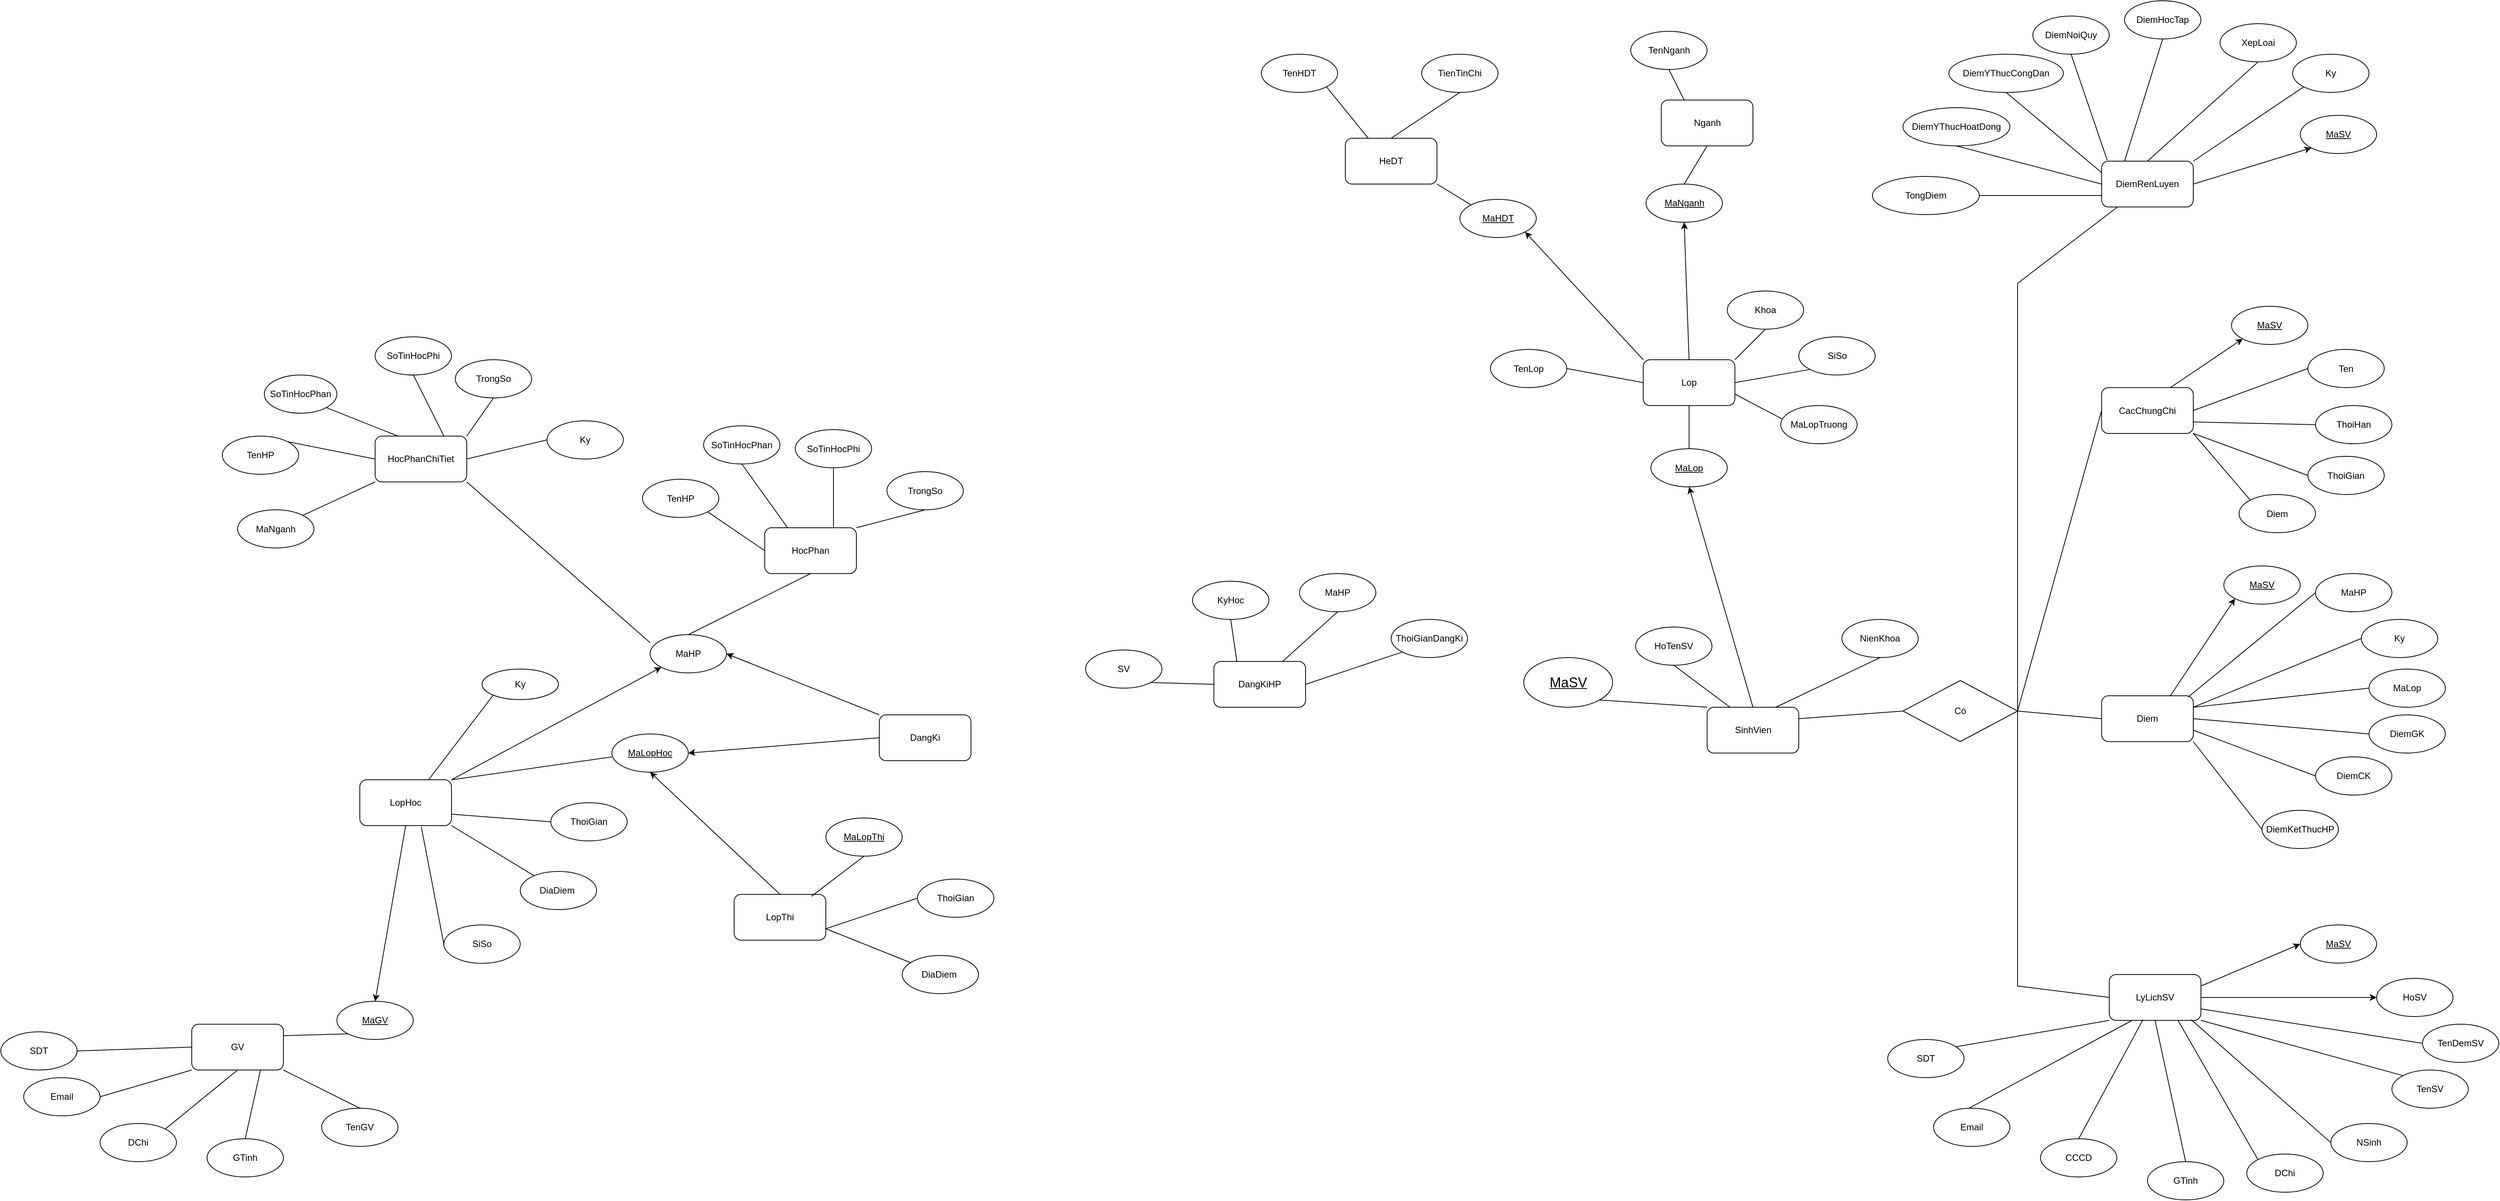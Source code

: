 <mxfile version="24.7.0" type="google">
  <diagram id="R2lEEEUBdFMjLlhIrx00" name="Page-1">
    <mxGraphModel grid="1" page="1" gridSize="10" guides="1" tooltips="1" connect="1" arrows="1" fold="1" pageScale="1" pageWidth="850" pageHeight="1100" math="0" shadow="0" extFonts="Permanent Marker^https://fonts.googleapis.com/css?family=Permanent+Marker">
      <root>
        <mxCell id="0" />
        <mxCell id="1" parent="0" />
        <mxCell id="qolicd1jbvUPZrwgAPYO-1" value="SinhVien" style="rounded=1;whiteSpace=wrap;html=1;" vertex="1" parent="1">
          <mxGeometry x="603.6" y="655" width="120" height="60" as="geometry" />
        </mxCell>
        <mxCell id="qolicd1jbvUPZrwgAPYO-6" value="DiemRenLuyen" style="rounded=1;whiteSpace=wrap;html=1;" vertex="1" parent="1">
          <mxGeometry x="1120" y="-60" width="120" height="60" as="geometry" />
        </mxCell>
        <mxCell id="qolicd1jbvUPZrwgAPYO-8" value="LyLichSV" style="rounded=1;whiteSpace=wrap;html=1;" vertex="1" parent="1">
          <mxGeometry x="1130" y="1005" width="120" height="60" as="geometry" />
        </mxCell>
        <mxCell id="qolicd1jbvUPZrwgAPYO-9" value="CacChungChi" style="rounded=1;whiteSpace=wrap;html=1;" vertex="1" parent="1">
          <mxGeometry x="1120" y="236.5" width="120" height="60" as="geometry" />
        </mxCell>
        <mxCell id="qolicd1jbvUPZrwgAPYO-14" value="&lt;font style=&quot;font-size: 18px;&quot;&gt;MaSV&lt;/font&gt;" style="ellipse;whiteSpace=wrap;html=1;fontStyle=4" vertex="1" parent="1">
          <mxGeometry x="363.6" y="590" width="116.4" height="65" as="geometry" />
        </mxCell>
        <mxCell id="qolicd1jbvUPZrwgAPYO-17" value="MaLop" style="ellipse;whiteSpace=wrap;html=1;fontStyle=4" vertex="1" parent="1">
          <mxGeometry x="530" y="316.5" width="100" height="50" as="geometry" />
        </mxCell>
        <mxCell id="qolicd1jbvUPZrwgAPYO-18" value="NienKhoa" style="ellipse;whiteSpace=wrap;html=1;" vertex="1" parent="1">
          <mxGeometry x="780" y="540" width="100" height="50" as="geometry" />
        </mxCell>
        <mxCell id="qolicd1jbvUPZrwgAPYO-19" value="HoTenSV" style="ellipse;whiteSpace=wrap;html=1;" vertex="1" parent="1">
          <mxGeometry x="510" y="550" width="100" height="50" as="geometry" />
        </mxCell>
        <mxCell id="qolicd1jbvUPZrwgAPYO-20" value="" style="endArrow=none;html=1;rounded=0;entryX=0;entryY=0;entryDx=0;entryDy=0;exitX=1;exitY=1;exitDx=0;exitDy=0;" edge="1" parent="1" source="qolicd1jbvUPZrwgAPYO-14" target="qolicd1jbvUPZrwgAPYO-1">
          <mxGeometry width="50" height="50" relative="1" as="geometry">
            <mxPoint x="880" y="810" as="sourcePoint" />
            <mxPoint x="930" y="760" as="targetPoint" />
          </mxGeometry>
        </mxCell>
        <mxCell id="qolicd1jbvUPZrwgAPYO-22" value="" style="endArrow=none;html=1;rounded=0;entryX=0.75;entryY=0;entryDx=0;entryDy=0;exitX=0.5;exitY=1;exitDx=0;exitDy=0;" edge="1" parent="1" source="qolicd1jbvUPZrwgAPYO-18" target="qolicd1jbvUPZrwgAPYO-1">
          <mxGeometry width="50" height="50" relative="1" as="geometry">
            <mxPoint x="690" y="600" as="sourcePoint" />
            <mxPoint x="785" y="647" as="targetPoint" />
          </mxGeometry>
        </mxCell>
        <mxCell id="qolicd1jbvUPZrwgAPYO-23" value="" style="endArrow=none;html=1;rounded=0;entryX=0.25;entryY=0;entryDx=0;entryDy=0;exitX=0.5;exitY=1;exitDx=0;exitDy=0;" edge="1" parent="1" source="qolicd1jbvUPZrwgAPYO-19" target="qolicd1jbvUPZrwgAPYO-1">
          <mxGeometry width="50" height="50" relative="1" as="geometry">
            <mxPoint x="585" y="643" as="sourcePoint" />
            <mxPoint x="680" y="690" as="targetPoint" />
          </mxGeometry>
        </mxCell>
        <mxCell id="qolicd1jbvUPZrwgAPYO-24" value="MaSV" style="ellipse;whiteSpace=wrap;html=1;fontStyle=4" vertex="1" parent="1">
          <mxGeometry x="1380" y="-120" width="100" height="50" as="geometry" />
        </mxCell>
        <mxCell id="qolicd1jbvUPZrwgAPYO-26" value="XepLoai" style="ellipse;whiteSpace=wrap;html=1;" vertex="1" parent="1">
          <mxGeometry x="1275" y="-240" width="100" height="50" as="geometry" />
        </mxCell>
        <mxCell id="qolicd1jbvUPZrwgAPYO-27" value="" style="endArrow=none;html=1;rounded=0;entryX=0.5;entryY=0;entryDx=0;entryDy=0;exitX=0.5;exitY=1;exitDx=0;exitDy=0;" edge="1" parent="1" source="qolicd1jbvUPZrwgAPYO-26" target="qolicd1jbvUPZrwgAPYO-6">
          <mxGeometry width="50" height="50" relative="1" as="geometry">
            <mxPoint x="1610" as="sourcePoint" />
            <mxPoint x="1240" y="-90" as="targetPoint" />
          </mxGeometry>
        </mxCell>
        <mxCell id="qolicd1jbvUPZrwgAPYO-28" value="DiemHocTap" style="ellipse;whiteSpace=wrap;html=1;" vertex="1" parent="1">
          <mxGeometry x="1150" y="-270" width="100" height="50" as="geometry" />
        </mxCell>
        <mxCell id="qolicd1jbvUPZrwgAPYO-29" value="" style="endArrow=none;html=1;rounded=0;entryX=0.25;entryY=0;entryDx=0;entryDy=0;exitX=0.5;exitY=1;exitDx=0;exitDy=0;" edge="1" parent="1" source="qolicd1jbvUPZrwgAPYO-28" target="qolicd1jbvUPZrwgAPYO-6">
          <mxGeometry width="50" height="50" relative="1" as="geometry">
            <mxPoint x="1530" as="sourcePoint" />
            <mxPoint x="1160" y="-90" as="targetPoint" />
          </mxGeometry>
        </mxCell>
        <mxCell id="qolicd1jbvUPZrwgAPYO-30" value="DiemNoiQuy" style="ellipse;whiteSpace=wrap;html=1;" vertex="1" parent="1">
          <mxGeometry x="1030" y="-250" width="100" height="50" as="geometry" />
        </mxCell>
        <mxCell id="qolicd1jbvUPZrwgAPYO-31" value="" style="endArrow=none;html=1;rounded=0;entryX=0.061;entryY=-0.022;entryDx=0;entryDy=0;exitX=0.5;exitY=1;exitDx=0;exitDy=0;entryPerimeter=0;" edge="1" parent="1" source="qolicd1jbvUPZrwgAPYO-30" target="qolicd1jbvUPZrwgAPYO-6">
          <mxGeometry width="50" height="50" relative="1" as="geometry">
            <mxPoint x="1420" y="-10" as="sourcePoint" />
            <mxPoint x="1050" y="-100" as="targetPoint" />
          </mxGeometry>
        </mxCell>
        <mxCell id="qolicd1jbvUPZrwgAPYO-32" value="DiemYThucCongDan" style="ellipse;whiteSpace=wrap;html=1;" vertex="1" parent="1">
          <mxGeometry x="920" y="-200" width="150" height="50" as="geometry" />
        </mxCell>
        <mxCell id="qolicd1jbvUPZrwgAPYO-33" value="" style="endArrow=none;html=1;rounded=0;entryX=0;entryY=0.25;entryDx=0;entryDy=0;exitX=0.5;exitY=1;exitDx=0;exitDy=0;" edge="1" parent="1" source="qolicd1jbvUPZrwgAPYO-32" target="qolicd1jbvUPZrwgAPYO-6">
          <mxGeometry width="50" height="50" relative="1" as="geometry">
            <mxPoint x="1340" y="30" as="sourcePoint" />
            <mxPoint x="1060" y="-50" as="targetPoint" />
          </mxGeometry>
        </mxCell>
        <mxCell id="qolicd1jbvUPZrwgAPYO-34" value="MaSV" style="ellipse;whiteSpace=wrap;html=1;fontStyle=4" vertex="1" parent="1">
          <mxGeometry x="1290" y="130" width="100" height="50" as="geometry" />
        </mxCell>
        <mxCell id="qolicd1jbvUPZrwgAPYO-35" value="" style="endArrow=none;html=1;rounded=0;entryX=0;entryY=0.5;entryDx=0;entryDy=0;exitX=1;exitY=0.5;exitDx=0;exitDy=0;" edge="1" parent="1" source="qolicd1jbvUPZrwgAPYO-9" target="qolicd1jbvUPZrwgAPYO-36">
          <mxGeometry width="50" height="50" relative="1" as="geometry">
            <mxPoint x="1240" y="266.5" as="sourcePoint" />
            <mxPoint x="1340" y="216.5" as="targetPoint" />
          </mxGeometry>
        </mxCell>
        <mxCell id="qolicd1jbvUPZrwgAPYO-36" value="Ten" style="ellipse;whiteSpace=wrap;html=1;" vertex="1" parent="1">
          <mxGeometry x="1390" y="186.5" width="100" height="50" as="geometry" />
        </mxCell>
        <mxCell id="qolicd1jbvUPZrwgAPYO-37" value="" style="endArrow=none;html=1;rounded=0;entryX=0;entryY=0.5;entryDx=0;entryDy=0;exitX=1;exitY=0.75;exitDx=0;exitDy=0;" edge="1" parent="1" source="qolicd1jbvUPZrwgAPYO-9" target="qolicd1jbvUPZrwgAPYO-38">
          <mxGeometry width="50" height="50" relative="1" as="geometry">
            <mxPoint x="1250" y="286.5" as="sourcePoint" />
            <mxPoint x="1340" y="286.5" as="targetPoint" />
          </mxGeometry>
        </mxCell>
        <mxCell id="qolicd1jbvUPZrwgAPYO-38" value="ThoiHan" style="ellipse;whiteSpace=wrap;html=1;" vertex="1" parent="1">
          <mxGeometry x="1400" y="260" width="100" height="50" as="geometry" />
        </mxCell>
        <mxCell id="qolicd1jbvUPZrwgAPYO-39" value="" style="endArrow=none;html=1;rounded=0;entryX=0;entryY=0;entryDx=0;entryDy=0;exitX=1;exitY=1;exitDx=0;exitDy=0;" edge="1" parent="1" source="qolicd1jbvUPZrwgAPYO-9" target="qolicd1jbvUPZrwgAPYO-40">
          <mxGeometry width="50" height="50" relative="1" as="geometry">
            <mxPoint x="1300" y="396.5" as="sourcePoint" />
            <mxPoint x="1400" y="346.5" as="targetPoint" />
          </mxGeometry>
        </mxCell>
        <mxCell id="qolicd1jbvUPZrwgAPYO-40" value="Diem" style="ellipse;whiteSpace=wrap;html=1;" vertex="1" parent="1">
          <mxGeometry x="1300" y="376.5" width="100" height="50" as="geometry" />
        </mxCell>
        <mxCell id="qolicd1jbvUPZrwgAPYO-42" value="MaSV" style="ellipse;whiteSpace=wrap;html=1;fontStyle=4" vertex="1" parent="1">
          <mxGeometry x="1380" y="940" width="100" height="50" as="geometry" />
        </mxCell>
        <mxCell id="qolicd1jbvUPZrwgAPYO-43" value="Diem" style="rounded=1;whiteSpace=wrap;html=1;" vertex="1" parent="1">
          <mxGeometry x="1120" y="640" width="120" height="60" as="geometry" />
        </mxCell>
        <mxCell id="qolicd1jbvUPZrwgAPYO-44" value="MaSV" style="ellipse;whiteSpace=wrap;html=1;fontStyle=4" vertex="1" parent="1">
          <mxGeometry x="1280" y="470" width="100" height="50" as="geometry" />
        </mxCell>
        <mxCell id="qolicd1jbvUPZrwgAPYO-48" value="MaHP" style="ellipse;whiteSpace=wrap;html=1;" vertex="1" parent="1">
          <mxGeometry x="1400" y="480" width="100" height="50" as="geometry" />
        </mxCell>
        <mxCell id="qolicd1jbvUPZrwgAPYO-49" value="" style="endArrow=none;html=1;rounded=0;entryX=0.942;entryY=0.031;entryDx=0;entryDy=0;exitX=0;exitY=0.5;exitDx=0;exitDy=0;entryPerimeter=0;" edge="1" parent="1" source="qolicd1jbvUPZrwgAPYO-48" target="qolicd1jbvUPZrwgAPYO-43">
          <mxGeometry width="50" height="50" relative="1" as="geometry">
            <mxPoint x="1560" y="505" as="sourcePoint" />
            <mxPoint x="1300" y="355" as="targetPoint" />
          </mxGeometry>
        </mxCell>
        <mxCell id="qolicd1jbvUPZrwgAPYO-50" value="MaLop" style="ellipse;whiteSpace=wrap;html=1;" vertex="1" parent="1">
          <mxGeometry x="1470" y="605" width="100" height="50" as="geometry" />
        </mxCell>
        <mxCell id="qolicd1jbvUPZrwgAPYO-51" value="" style="endArrow=none;html=1;rounded=0;entryX=1;entryY=0.25;entryDx=0;entryDy=0;exitX=0;exitY=0.5;exitDx=0;exitDy=0;" edge="1" parent="1" source="qolicd1jbvUPZrwgAPYO-50" target="qolicd1jbvUPZrwgAPYO-43">
          <mxGeometry width="50" height="50" relative="1" as="geometry">
            <mxPoint x="1540" y="585" as="sourcePoint" />
            <mxPoint x="1280" y="435" as="targetPoint" />
          </mxGeometry>
        </mxCell>
        <mxCell id="qolicd1jbvUPZrwgAPYO-54" value="DiemCK" style="ellipse;whiteSpace=wrap;html=1;" vertex="1" parent="1">
          <mxGeometry x="1400" y="720" width="100" height="50" as="geometry" />
        </mxCell>
        <mxCell id="qolicd1jbvUPZrwgAPYO-55" value="" style="endArrow=none;html=1;rounded=0;entryX=1;entryY=0.75;entryDx=0;entryDy=0;exitX=0;exitY=0.5;exitDx=0;exitDy=0;" edge="1" parent="1" source="qolicd1jbvUPZrwgAPYO-54" target="qolicd1jbvUPZrwgAPYO-43">
          <mxGeometry width="50" height="50" relative="1" as="geometry">
            <mxPoint x="1660" y="725" as="sourcePoint" />
            <mxPoint x="1400" y="575" as="targetPoint" />
          </mxGeometry>
        </mxCell>
        <mxCell id="qolicd1jbvUPZrwgAPYO-57" value="DiemKetThucHP" style="ellipse;whiteSpace=wrap;html=1;" vertex="1" parent="1">
          <mxGeometry x="1330" y="790" width="100" height="50" as="geometry" />
        </mxCell>
        <mxCell id="qolicd1jbvUPZrwgAPYO-58" value="" style="endArrow=none;html=1;rounded=0;entryX=1;entryY=1;entryDx=0;entryDy=0;exitX=0;exitY=0.5;exitDx=0;exitDy=0;" edge="1" parent="1" source="qolicd1jbvUPZrwgAPYO-57" target="qolicd1jbvUPZrwgAPYO-43">
          <mxGeometry width="50" height="50" relative="1" as="geometry">
            <mxPoint x="1510" y="755" as="sourcePoint" />
            <mxPoint x="1250" y="605" as="targetPoint" />
          </mxGeometry>
        </mxCell>
        <mxCell id="qolicd1jbvUPZrwgAPYO-59" value="" style="endArrow=none;html=1;rounded=0;entryX=0;entryY=0.5;entryDx=0;entryDy=0;exitX=0.893;exitY=0.984;exitDx=0;exitDy=0;exitPerimeter=0;" edge="1" parent="1" source="qolicd1jbvUPZrwgAPYO-8" target="qolicd1jbvUPZrwgAPYO-60">
          <mxGeometry width="50" height="50" relative="1" as="geometry">
            <mxPoint x="1270" y="1055" as="sourcePoint" />
            <mxPoint x="1440" y="985" as="targetPoint" />
          </mxGeometry>
        </mxCell>
        <mxCell id="qolicd1jbvUPZrwgAPYO-60" value="NSinh" style="ellipse;whiteSpace=wrap;html=1;" vertex="1" parent="1">
          <mxGeometry x="1420" y="1200" width="100" height="50" as="geometry" />
        </mxCell>
        <mxCell id="qolicd1jbvUPZrwgAPYO-61" value="" style="endArrow=none;html=1;rounded=0;entryX=0;entryY=0;entryDx=0;entryDy=0;exitX=0.75;exitY=1;exitDx=0;exitDy=0;" edge="1" parent="1" source="qolicd1jbvUPZrwgAPYO-8" target="qolicd1jbvUPZrwgAPYO-62">
          <mxGeometry width="50" height="50" relative="1" as="geometry">
            <mxPoint x="1210" y="1059" as="sourcePoint" />
            <mxPoint x="1450" y="1045" as="targetPoint" />
          </mxGeometry>
        </mxCell>
        <mxCell id="qolicd1jbvUPZrwgAPYO-62" value="DChi" style="ellipse;whiteSpace=wrap;html=1;" vertex="1" parent="1">
          <mxGeometry x="1310" y="1240" width="100" height="50" as="geometry" />
        </mxCell>
        <mxCell id="qolicd1jbvUPZrwgAPYO-63" value="" style="endArrow=none;html=1;rounded=0;entryX=0.5;entryY=0;entryDx=0;entryDy=0;exitX=0.5;exitY=1;exitDx=0;exitDy=0;" edge="1" parent="1" source="qolicd1jbvUPZrwgAPYO-8" target="qolicd1jbvUPZrwgAPYO-64">
          <mxGeometry width="50" height="50" relative="1" as="geometry">
            <mxPoint x="1290" y="1205" as="sourcePoint" />
            <mxPoint x="1460" y="1135" as="targetPoint" />
          </mxGeometry>
        </mxCell>
        <mxCell id="qolicd1jbvUPZrwgAPYO-64" value="GTinh" style="ellipse;whiteSpace=wrap;html=1;" vertex="1" parent="1">
          <mxGeometry x="1180" y="1250" width="100" height="50" as="geometry" />
        </mxCell>
        <mxCell id="qolicd1jbvUPZrwgAPYO-65" value="" style="endArrow=none;html=1;rounded=0;entryX=0.5;entryY=0;entryDx=0;entryDy=0;exitX=0.368;exitY=0.984;exitDx=0;exitDy=0;exitPerimeter=0;" edge="1" parent="1" source="qolicd1jbvUPZrwgAPYO-8" target="qolicd1jbvUPZrwgAPYO-66">
          <mxGeometry width="50" height="50" relative="1" as="geometry">
            <mxPoint x="1180" y="1065" as="sourcePoint" />
            <mxPoint x="1040.0" y="1250" as="targetPoint" />
          </mxGeometry>
        </mxCell>
        <mxCell id="qolicd1jbvUPZrwgAPYO-66" value="CCCD" style="ellipse;whiteSpace=wrap;html=1;" vertex="1" parent="1">
          <mxGeometry x="1040" y="1220" width="100" height="50" as="geometry" />
        </mxCell>
        <mxCell id="qolicd1jbvUPZrwgAPYO-67" value="" style="endArrow=none;html=1;rounded=0;entryX=0;entryY=0.5;entryDx=0;entryDy=0;exitX=0.25;exitY=1;exitDx=0;exitDy=0;" edge="1" parent="1" source="qolicd1jbvUPZrwgAPYO-8" target="qolicd1jbvUPZrwgAPYO-68">
          <mxGeometry width="50" height="50" relative="1" as="geometry">
            <mxPoint x="1290" y="1335" as="sourcePoint" />
            <mxPoint x="1460" y="1265" as="targetPoint" />
          </mxGeometry>
        </mxCell>
        <mxCell id="qolicd1jbvUPZrwgAPYO-68" value="Email" style="ellipse;whiteSpace=wrap;html=1;" vertex="1" parent="1">
          <mxGeometry x="900" y="1180" width="100" height="50" as="geometry" />
        </mxCell>
        <mxCell id="qolicd1jbvUPZrwgAPYO-69" value="" style="endArrow=none;html=1;rounded=0;entryX=0;entryY=0.5;entryDx=0;entryDy=0;exitX=0;exitY=1;exitDx=0;exitDy=0;" edge="1" parent="1" source="qolicd1jbvUPZrwgAPYO-8" target="qolicd1jbvUPZrwgAPYO-70">
          <mxGeometry width="50" height="50" relative="1" as="geometry">
            <mxPoint x="1290" y="1395" as="sourcePoint" />
            <mxPoint x="1460" y="1325" as="targetPoint" />
          </mxGeometry>
        </mxCell>
        <mxCell id="qolicd1jbvUPZrwgAPYO-70" value="SDT" style="ellipse;whiteSpace=wrap;html=1;" vertex="1" parent="1">
          <mxGeometry x="840" y="1090" width="100" height="50" as="geometry" />
        </mxCell>
        <mxCell id="qolicd1jbvUPZrwgAPYO-82" value="Lop" style="rounded=1;whiteSpace=wrap;html=1;" vertex="1" parent="1">
          <mxGeometry x="520" y="200" width="120" height="60" as="geometry" />
        </mxCell>
        <mxCell id="qolicd1jbvUPZrwgAPYO-83" value="TenLop" style="ellipse;whiteSpace=wrap;html=1;fontStyle=0" vertex="1" parent="1">
          <mxGeometry x="320" y="186.5" width="100" height="50" as="geometry" />
        </mxCell>
        <mxCell id="qolicd1jbvUPZrwgAPYO-84" value="MaNganh" style="ellipse;whiteSpace=wrap;html=1;fontStyle=4" vertex="1" parent="1">
          <mxGeometry x="523.6" y="-30" width="100" height="50" as="geometry" />
        </mxCell>
        <mxCell id="qolicd1jbvUPZrwgAPYO-85" value="Khoa" style="ellipse;whiteSpace=wrap;html=1;" vertex="1" parent="1">
          <mxGeometry x="630" y="110" width="100" height="50" as="geometry" />
        </mxCell>
        <mxCell id="qolicd1jbvUPZrwgAPYO-86" value="SiSo" style="ellipse;whiteSpace=wrap;html=1;" vertex="1" parent="1">
          <mxGeometry x="723.6" y="170" width="100" height="50" as="geometry" />
        </mxCell>
        <mxCell id="qolicd1jbvUPZrwgAPYO-87" value="" style="endArrow=none;html=1;rounded=0;entryX=0;entryY=0.5;entryDx=0;entryDy=0;exitX=1;exitY=0.5;exitDx=0;exitDy=0;" edge="1" parent="1" source="qolicd1jbvUPZrwgAPYO-83" target="qolicd1jbvUPZrwgAPYO-82">
          <mxGeometry width="50" height="50" relative="1" as="geometry">
            <mxPoint x="753.6" y="336.5" as="sourcePoint" />
            <mxPoint x="803.6" y="286.5" as="targetPoint" />
          </mxGeometry>
        </mxCell>
        <mxCell id="qolicd1jbvUPZrwgAPYO-89" value="" style="endArrow=none;html=1;rounded=0;entryX=1;entryY=0;entryDx=0;entryDy=0;exitX=0.5;exitY=1;exitDx=0;exitDy=0;" edge="1" parent="1" source="qolicd1jbvUPZrwgAPYO-85" target="qolicd1jbvUPZrwgAPYO-82">
          <mxGeometry width="50" height="50" relative="1" as="geometry">
            <mxPoint x="563.6" y="126.5" as="sourcePoint" />
            <mxPoint x="658.6" y="173.5" as="targetPoint" />
          </mxGeometry>
        </mxCell>
        <mxCell id="qolicd1jbvUPZrwgAPYO-90" value="" style="endArrow=none;html=1;rounded=0;entryX=1;entryY=0.5;entryDx=0;entryDy=0;exitX=0;exitY=1;exitDx=0;exitDy=0;" edge="1" parent="1" source="qolicd1jbvUPZrwgAPYO-86" target="qolicd1jbvUPZrwgAPYO-82">
          <mxGeometry width="50" height="50" relative="1" as="geometry">
            <mxPoint x="458.6" y="170.52" as="sourcePoint" />
            <mxPoint x="590.8" y="186.5" as="targetPoint" />
          </mxGeometry>
        </mxCell>
        <mxCell id="qolicd1jbvUPZrwgAPYO-91" value="MaLopTruong" style="ellipse;whiteSpace=wrap;html=1;" vertex="1" parent="1">
          <mxGeometry x="700" y="260" width="100" height="50" as="geometry" />
        </mxCell>
        <mxCell id="qolicd1jbvUPZrwgAPYO-92" value="" style="endArrow=none;html=1;rounded=0;entryX=1;entryY=0.75;entryDx=0;entryDy=0;exitX=0.016;exitY=0.348;exitDx=0;exitDy=0;exitPerimeter=0;" edge="1" parent="1" source="qolicd1jbvUPZrwgAPYO-91" target="qolicd1jbvUPZrwgAPYO-82">
          <mxGeometry width="50" height="50" relative="1" as="geometry">
            <mxPoint x="498.6" y="230.52" as="sourcePoint" />
            <mxPoint x="630.8" y="246.5" as="targetPoint" />
          </mxGeometry>
        </mxCell>
        <mxCell id="qolicd1jbvUPZrwgAPYO-96" value="MaHDT" style="ellipse;whiteSpace=wrap;html=1;fontStyle=4" vertex="1" parent="1">
          <mxGeometry x="280.0" y="-10" width="100" height="50" as="geometry" />
        </mxCell>
        <mxCell id="qolicd1jbvUPZrwgAPYO-113" value="Có" style="rhombus;whiteSpace=wrap;html=1;" vertex="1" parent="1">
          <mxGeometry x="860" y="620" width="150" height="80" as="geometry" />
        </mxCell>
        <mxCell id="qolicd1jbvUPZrwgAPYO-116" value="" style="endArrow=none;html=1;rounded=0;exitX=1;exitY=0.25;exitDx=0;exitDy=0;entryX=0;entryY=0.5;entryDx=0;entryDy=0;" edge="1" parent="1" source="qolicd1jbvUPZrwgAPYO-1" target="qolicd1jbvUPZrwgAPYO-113">
          <mxGeometry width="50" height="50" relative="1" as="geometry">
            <mxPoint x="850" y="530" as="sourcePoint" />
            <mxPoint x="850" y="650" as="targetPoint" />
          </mxGeometry>
        </mxCell>
        <mxCell id="qolicd1jbvUPZrwgAPYO-119" value="" style="endArrow=none;html=1;rounded=0;exitX=1;exitY=0.5;exitDx=0;exitDy=0;entryX=0;entryY=0.5;entryDx=0;entryDy=0;" edge="1" parent="1" source="qolicd1jbvUPZrwgAPYO-113" target="qolicd1jbvUPZrwgAPYO-43">
          <mxGeometry width="50" height="50" relative="1" as="geometry">
            <mxPoint x="1000" y="560" as="sourcePoint" />
            <mxPoint x="1120" y="545" as="targetPoint" />
          </mxGeometry>
        </mxCell>
        <mxCell id="qolicd1jbvUPZrwgAPYO-120" value="" style="endArrow=none;html=1;rounded=0;exitX=0;exitY=0.5;exitDx=0;exitDy=0;entryX=1;entryY=0.5;entryDx=0;entryDy=0;" edge="1" parent="1" source="qolicd1jbvUPZrwgAPYO-9" target="qolicd1jbvUPZrwgAPYO-113">
          <mxGeometry width="50" height="50" relative="1" as="geometry">
            <mxPoint x="760" y="695" as="sourcePoint" />
            <mxPoint x="880" y="680" as="targetPoint" />
          </mxGeometry>
        </mxCell>
        <mxCell id="qolicd1jbvUPZrwgAPYO-121" value="" style="endArrow=none;html=1;rounded=0;exitX=1;exitY=0.5;exitDx=0;exitDy=0;entryX=0;entryY=0.5;entryDx=0;entryDy=0;" edge="1" parent="1" source="qolicd1jbvUPZrwgAPYO-113" target="qolicd1jbvUPZrwgAPYO-8">
          <mxGeometry width="50" height="50" relative="1" as="geometry">
            <mxPoint x="770" y="705" as="sourcePoint" />
            <mxPoint x="890" y="690" as="targetPoint" />
            <Array as="points">
              <mxPoint x="1010" y="1020" />
            </Array>
          </mxGeometry>
        </mxCell>
        <mxCell id="qolicd1jbvUPZrwgAPYO-122" value="" style="endArrow=none;html=1;rounded=0;exitX=1;exitY=0.5;exitDx=0;exitDy=0;" edge="1" parent="1" source="qolicd1jbvUPZrwgAPYO-113" target="qolicd1jbvUPZrwgAPYO-6">
          <mxGeometry width="50" height="50" relative="1" as="geometry">
            <mxPoint x="780" y="715" as="sourcePoint" />
            <mxPoint x="900" y="700" as="targetPoint" />
            <Array as="points">
              <mxPoint x="1010" y="100" />
            </Array>
          </mxGeometry>
        </mxCell>
        <mxCell id="qolicd1jbvUPZrwgAPYO-125" value="DangKi" style="rounded=1;whiteSpace=wrap;html=1;" vertex="1" parent="1">
          <mxGeometry x="-480" y="665" width="120" height="60" as="geometry" />
        </mxCell>
        <mxCell id="qolicd1jbvUPZrwgAPYO-136" value="LopHoc" style="rounded=1;whiteSpace=wrap;html=1;" vertex="1" parent="1">
          <mxGeometry x="-1160" y="750" width="120" height="60" as="geometry" />
        </mxCell>
        <mxCell id="qolicd1jbvUPZrwgAPYO-139" value="MaHP" style="ellipse;whiteSpace=wrap;html=1;fontStyle=0" vertex="1" parent="1">
          <mxGeometry x="-780" y="560" width="100" height="50" as="geometry" />
        </mxCell>
        <mxCell id="qolicd1jbvUPZrwgAPYO-143" value="SiSo" style="ellipse;whiteSpace=wrap;html=1;" vertex="1" parent="1">
          <mxGeometry x="-1050" y="940" width="100" height="50.25" as="geometry" />
        </mxCell>
        <mxCell id="qolicd1jbvUPZrwgAPYO-144" value="" style="endArrow=none;html=1;rounded=0;entryX=0.671;entryY=1.028;entryDx=0;entryDy=0;exitX=0;exitY=0.5;exitDx=0;exitDy=0;entryPerimeter=0;" edge="1" parent="1" source="qolicd1jbvUPZrwgAPYO-143" target="qolicd1jbvUPZrwgAPYO-136">
          <mxGeometry width="50" height="50" relative="1" as="geometry">
            <mxPoint x="-590" y="825.25" as="sourcePoint" />
            <mxPoint x="-850" y="675.25" as="targetPoint" />
          </mxGeometry>
        </mxCell>
        <mxCell id="qolicd1jbvUPZrwgAPYO-145" value="ThoiGian" style="ellipse;whiteSpace=wrap;html=1;" vertex="1" parent="1">
          <mxGeometry x="-910" y="780" width="100" height="50" as="geometry" />
        </mxCell>
        <mxCell id="qolicd1jbvUPZrwgAPYO-146" value="" style="endArrow=none;html=1;rounded=0;entryX=1;entryY=0.75;entryDx=0;entryDy=0;exitX=0;exitY=0.5;exitDx=0;exitDy=0;" edge="1" parent="1" source="qolicd1jbvUPZrwgAPYO-145" target="qolicd1jbvUPZrwgAPYO-136">
          <mxGeometry width="50" height="50" relative="1" as="geometry">
            <mxPoint x="-740" y="855.25" as="sourcePoint" />
            <mxPoint x="-1000" y="705.25" as="targetPoint" />
          </mxGeometry>
        </mxCell>
        <mxCell id="qolicd1jbvUPZrwgAPYO-147" value="DiaDiem&amp;nbsp;" style="ellipse;whiteSpace=wrap;html=1;" vertex="1" parent="1">
          <mxGeometry x="-950" y="870" width="100" height="50" as="geometry" />
        </mxCell>
        <mxCell id="qolicd1jbvUPZrwgAPYO-148" value="" style="endArrow=none;html=1;rounded=0;entryX=1;entryY=1;entryDx=0;entryDy=0;" edge="1" parent="1" source="qolicd1jbvUPZrwgAPYO-147" target="qolicd1jbvUPZrwgAPYO-136">
          <mxGeometry width="50" height="50" relative="1" as="geometry">
            <mxPoint x="-730" y="865.25" as="sourcePoint" />
            <mxPoint x="-1030" y="778.25" as="targetPoint" />
          </mxGeometry>
        </mxCell>
        <mxCell id="qolicd1jbvUPZrwgAPYO-149" value="MaLopHoc" style="ellipse;whiteSpace=wrap;html=1;fontStyle=4" vertex="1" parent="1">
          <mxGeometry x="-830" y="690" width="100" height="50" as="geometry" />
        </mxCell>
        <mxCell id="qolicd1jbvUPZrwgAPYO-150" value="" style="endArrow=none;html=1;rounded=0;entryX=1;entryY=0;entryDx=0;entryDy=0;exitX=0;exitY=0.6;exitDx=0;exitDy=0;exitPerimeter=0;" edge="1" parent="1" source="qolicd1jbvUPZrwgAPYO-149" target="qolicd1jbvUPZrwgAPYO-136">
          <mxGeometry width="50" height="50" relative="1" as="geometry">
            <mxPoint x="-850" y="495.75" as="sourcePoint" />
            <mxPoint x="-1200" y="613.75" as="targetPoint" />
          </mxGeometry>
        </mxCell>
        <mxCell id="qolicd1jbvUPZrwgAPYO-151" value="HocPhan" style="rounded=1;whiteSpace=wrap;html=1;" vertex="1" parent="1">
          <mxGeometry x="-630" y="420" width="120" height="60" as="geometry" />
        </mxCell>
        <mxCell id="qolicd1jbvUPZrwgAPYO-152" value="TenHP" style="ellipse;whiteSpace=wrap;html=1;" vertex="1" parent="1">
          <mxGeometry x="-790" y="356.5" width="100" height="50" as="geometry" />
        </mxCell>
        <mxCell id="qolicd1jbvUPZrwgAPYO-153" value="SoTinHocPhan" style="ellipse;whiteSpace=wrap;html=1;" vertex="1" parent="1">
          <mxGeometry x="-710" y="286.5" width="100" height="50" as="geometry" />
        </mxCell>
        <mxCell id="qolicd1jbvUPZrwgAPYO-156" value="" style="endArrow=none;html=1;rounded=0;entryX=0;entryY=0.5;entryDx=0;entryDy=0;exitX=1;exitY=1;exitDx=0;exitDy=0;" edge="1" parent="1" source="qolicd1jbvUPZrwgAPYO-152" target="qolicd1jbvUPZrwgAPYO-151">
          <mxGeometry width="50" height="50" relative="1" as="geometry">
            <mxPoint x="-495" y="643.25" as="sourcePoint" />
            <mxPoint x="-445" y="593.25" as="targetPoint" />
          </mxGeometry>
        </mxCell>
        <mxCell id="qolicd1jbvUPZrwgAPYO-157" value="" style="endArrow=none;html=1;rounded=0;entryX=0.25;entryY=0;entryDx=0;entryDy=0;exitX=0.5;exitY=1;exitDx=0;exitDy=0;" edge="1" parent="1" source="qolicd1jbvUPZrwgAPYO-153" target="qolicd1jbvUPZrwgAPYO-151">
          <mxGeometry width="50" height="50" relative="1" as="geometry">
            <mxPoint x="-810" y="456.25" as="sourcePoint" />
            <mxPoint x="-715" y="503.25" as="targetPoint" />
          </mxGeometry>
        </mxCell>
        <mxCell id="qolicd1jbvUPZrwgAPYO-160" value="" style="endArrow=none;html=1;rounded=0;exitX=0.5;exitY=1;exitDx=0;exitDy=0;entryX=0.5;entryY=0;entryDx=0;entryDy=0;" edge="1" parent="1" source="qolicd1jbvUPZrwgAPYO-151" target="qolicd1jbvUPZrwgAPYO-139">
          <mxGeometry width="50" height="50" relative="1" as="geometry">
            <mxPoint x="-690" y="140.25" as="sourcePoint" />
            <mxPoint x="-680" y="270.25" as="targetPoint" />
          </mxGeometry>
        </mxCell>
        <mxCell id="qolicd1jbvUPZrwgAPYO-166" value="" style="endArrow=none;html=1;rounded=0;entryX=0;entryY=0.5;entryDx=0;entryDy=0;exitX=1;exitY=1;exitDx=0;exitDy=0;" edge="1" parent="1" source="qolicd1jbvUPZrwgAPYO-9" target="qolicd1jbvUPZrwgAPYO-167">
          <mxGeometry width="50" height="50" relative="1" as="geometry">
            <mxPoint x="1240" y="331.5" as="sourcePoint" />
            <mxPoint x="1340" y="336.5" as="targetPoint" />
          </mxGeometry>
        </mxCell>
        <mxCell id="qolicd1jbvUPZrwgAPYO-167" value="ThoiGian" style="ellipse;whiteSpace=wrap;html=1;" vertex="1" parent="1">
          <mxGeometry x="1390" y="326.5" width="100" height="50" as="geometry" />
        </mxCell>
        <mxCell id="qolicd1jbvUPZrwgAPYO-168" value="DiemYThucHoatDong" style="ellipse;whiteSpace=wrap;html=1;" vertex="1" parent="1">
          <mxGeometry x="860" y="-130" width="140" height="50" as="geometry" />
        </mxCell>
        <mxCell id="qolicd1jbvUPZrwgAPYO-169" value="" style="endArrow=none;html=1;rounded=0;entryX=0;entryY=0.5;entryDx=0;entryDy=0;exitX=0.5;exitY=1;exitDx=0;exitDy=0;" edge="1" parent="1" source="qolicd1jbvUPZrwgAPYO-168" target="qolicd1jbvUPZrwgAPYO-6">
          <mxGeometry width="50" height="50" relative="1" as="geometry">
            <mxPoint x="1260" y="100" as="sourcePoint" />
            <mxPoint x="1060" y="65" as="targetPoint" />
          </mxGeometry>
        </mxCell>
        <mxCell id="283_v-8102qVPDfe6uZ3-1" value="DiemGK" style="ellipse;whiteSpace=wrap;html=1;" vertex="1" parent="1">
          <mxGeometry x="1470" y="665" width="100" height="50" as="geometry" />
        </mxCell>
        <mxCell id="283_v-8102qVPDfe6uZ3-2" value="" style="endArrow=none;html=1;rounded=0;entryX=1;entryY=0.5;entryDx=0;entryDy=0;exitX=0;exitY=0.5;exitDx=0;exitDy=0;" edge="1" parent="1" source="283_v-8102qVPDfe6uZ3-1" target="qolicd1jbvUPZrwgAPYO-43">
          <mxGeometry width="50" height="50" relative="1" as="geometry">
            <mxPoint x="1700" y="690" as="sourcePoint" />
            <mxPoint x="1250" y="650" as="targetPoint" />
          </mxGeometry>
        </mxCell>
        <mxCell id="283_v-8102qVPDfe6uZ3-6" value="TrongSo" style="ellipse;whiteSpace=wrap;html=1;" vertex="1" parent="1">
          <mxGeometry x="-470" y="346.5" width="100" height="50" as="geometry" />
        </mxCell>
        <mxCell id="283_v-8102qVPDfe6uZ3-7" value="" style="endArrow=none;html=1;rounded=0;entryX=1;entryY=0;entryDx=0;entryDy=0;exitX=0.5;exitY=1;exitDx=0;exitDy=0;" edge="1" parent="1" source="283_v-8102qVPDfe6uZ3-6" target="qolicd1jbvUPZrwgAPYO-151">
          <mxGeometry width="50" height="50" relative="1" as="geometry">
            <mxPoint x="-680" y="449.5" as="sourcePoint" />
            <mxPoint x="-540" y="410" as="targetPoint" />
          </mxGeometry>
        </mxCell>
        <mxCell id="283_v-8102qVPDfe6uZ3-8" value="GV" style="rounded=1;whiteSpace=wrap;html=1;" vertex="1" parent="1">
          <mxGeometry x="-1380" y="1070" width="120" height="60" as="geometry" />
        </mxCell>
        <mxCell id="283_v-8102qVPDfe6uZ3-11" value="" style="endArrow=none;html=1;rounded=0;entryX=1;entryY=0.5;entryDx=0;entryDy=0;exitX=0;exitY=1;exitDx=0;exitDy=0;" edge="1" parent="1" source="283_v-8102qVPDfe6uZ3-8" target="283_v-8102qVPDfe6uZ3-12">
          <mxGeometry width="50" height="50" relative="1" as="geometry">
            <mxPoint x="-960" y="1175" as="sourcePoint" />
            <mxPoint x="-790" y="1105" as="targetPoint" />
          </mxGeometry>
        </mxCell>
        <mxCell id="283_v-8102qVPDfe6uZ3-12" value="Email" style="ellipse;whiteSpace=wrap;html=1;" vertex="1" parent="1">
          <mxGeometry x="-1600" y="1140" width="100" height="50" as="geometry" />
        </mxCell>
        <mxCell id="283_v-8102qVPDfe6uZ3-13" value="" style="endArrow=none;html=1;rounded=0;entryX=1;entryY=0;entryDx=0;entryDy=0;exitX=0.5;exitY=1;exitDx=0;exitDy=0;" edge="1" parent="1" source="283_v-8102qVPDfe6uZ3-8" target="283_v-8102qVPDfe6uZ3-14">
          <mxGeometry width="50" height="50" relative="1" as="geometry">
            <mxPoint x="-950" y="1235" as="sourcePoint" />
            <mxPoint x="-780" y="1165" as="targetPoint" />
          </mxGeometry>
        </mxCell>
        <mxCell id="283_v-8102qVPDfe6uZ3-14" value="DChi" style="ellipse;whiteSpace=wrap;html=1;" vertex="1" parent="1">
          <mxGeometry x="-1500" y="1200" width="100" height="50" as="geometry" />
        </mxCell>
        <mxCell id="283_v-8102qVPDfe6uZ3-15" value="" style="endArrow=none;html=1;rounded=0;entryX=0.5;entryY=0;entryDx=0;entryDy=0;exitX=0.75;exitY=1;exitDx=0;exitDy=0;" edge="1" parent="1" source="283_v-8102qVPDfe6uZ3-8" target="283_v-8102qVPDfe6uZ3-16">
          <mxGeometry width="50" height="50" relative="1" as="geometry">
            <mxPoint x="-940" y="1325" as="sourcePoint" />
            <mxPoint x="-770" y="1255" as="targetPoint" />
          </mxGeometry>
        </mxCell>
        <mxCell id="283_v-8102qVPDfe6uZ3-16" value="GTinh" style="ellipse;whiteSpace=wrap;html=1;" vertex="1" parent="1">
          <mxGeometry x="-1360" y="1220" width="100" height="50" as="geometry" />
        </mxCell>
        <mxCell id="283_v-8102qVPDfe6uZ3-21" value="" style="endArrow=none;html=1;rounded=0;entryX=0.5;entryY=0;entryDx=0;entryDy=0;exitX=1;exitY=1;exitDx=0;exitDy=0;" edge="1" parent="1" source="283_v-8102qVPDfe6uZ3-8" target="283_v-8102qVPDfe6uZ3-22">
          <mxGeometry width="50" height="50" relative="1" as="geometry">
            <mxPoint x="-940" y="1515" as="sourcePoint" />
            <mxPoint x="-770" y="1445" as="targetPoint" />
          </mxGeometry>
        </mxCell>
        <mxCell id="283_v-8102qVPDfe6uZ3-22" value="TenGV" style="ellipse;whiteSpace=wrap;html=1;fontStyle=0" vertex="1" parent="1">
          <mxGeometry x="-1210" y="1180" width="100" height="50" as="geometry" />
        </mxCell>
        <mxCell id="3T-Yqe7NFPyF3UGnD045-6" value="" style="endArrow=none;html=1;rounded=0;exitX=0.5;exitY=0;exitDx=0;exitDy=0;entryX=0.5;entryY=1;entryDx=0;entryDy=0;" edge="1" parent="1" source="qolicd1jbvUPZrwgAPYO-17" target="qolicd1jbvUPZrwgAPYO-82">
          <mxGeometry width="50" height="50" relative="1" as="geometry">
            <mxPoint x="600" y="320" as="sourcePoint" />
            <mxPoint x="610" y="400" as="targetPoint" />
          </mxGeometry>
        </mxCell>
        <mxCell id="6sazhby8mdmTCSbJGkmc-1" value="Ky" style="ellipse;whiteSpace=wrap;html=1;" vertex="1" parent="1">
          <mxGeometry x="-1000" y="605" width="100" height="40" as="geometry" />
        </mxCell>
        <mxCell id="6sazhby8mdmTCSbJGkmc-2" value="" style="endArrow=none;html=1;rounded=0;entryX=0.75;entryY=0;entryDx=0;entryDy=0;exitX=0;exitY=1;exitDx=0;exitDy=0;" edge="1" parent="1" source="6sazhby8mdmTCSbJGkmc-1" target="qolicd1jbvUPZrwgAPYO-136">
          <mxGeometry width="50" height="50" relative="1" as="geometry">
            <mxPoint x="-660" y="493.75" as="sourcePoint" />
            <mxPoint x="-1090" y="676.5" as="targetPoint" />
          </mxGeometry>
        </mxCell>
        <mxCell id="6sazhby8mdmTCSbJGkmc-3" value="" style="endArrow=none;html=1;rounded=0;entryX=1;entryY=0.5;entryDx=0;entryDy=0;exitX=0;exitY=0.5;exitDx=0;exitDy=0;" edge="1" parent="1" source="283_v-8102qVPDfe6uZ3-8" target="6sazhby8mdmTCSbJGkmc-4">
          <mxGeometry width="50" height="50" relative="1" as="geometry">
            <mxPoint x="-959.6" y="1069.87" as="sourcePoint" />
            <mxPoint x="-760" y="995.12" as="targetPoint" />
          </mxGeometry>
        </mxCell>
        <mxCell id="6sazhby8mdmTCSbJGkmc-4" value="SDT" style="ellipse;whiteSpace=wrap;html=1;" vertex="1" parent="1">
          <mxGeometry x="-1630" y="1080" width="100" height="50" as="geometry" />
        </mxCell>
        <mxCell id="6sazhby8mdmTCSbJGkmc-5" value="MaGV" style="ellipse;whiteSpace=wrap;html=1;fontStyle=4" vertex="1" parent="1">
          <mxGeometry x="-1190" y="1040" width="100" height="50" as="geometry" />
        </mxCell>
        <mxCell id="6sazhby8mdmTCSbJGkmc-6" value="" style="endArrow=none;html=1;rounded=0;entryX=0;entryY=1;entryDx=0;entryDy=0;exitX=1;exitY=0.25;exitDx=0;exitDy=0;" edge="1" parent="1" source="283_v-8102qVPDfe6uZ3-8" target="6sazhby8mdmTCSbJGkmc-5">
          <mxGeometry width="50" height="50" relative="1" as="geometry">
            <mxPoint x="-1253.6" y="1205.25" as="sourcePoint" />
            <mxPoint x="-1393.6" y="1200" as="targetPoint" />
          </mxGeometry>
        </mxCell>
        <mxCell id="6sazhby8mdmTCSbJGkmc-11" value="LopThi" style="rounded=1;whiteSpace=wrap;html=1;" vertex="1" parent="1">
          <mxGeometry x="-670" y="900" width="120" height="60" as="geometry" />
        </mxCell>
        <mxCell id="6sazhby8mdmTCSbJGkmc-14" value="" style="endArrow=none;html=1;rounded=0;exitX=0.5;exitY=1;exitDx=0;exitDy=0;entryX=0.843;entryY=0.043;entryDx=0;entryDy=0;entryPerimeter=0;" edge="1" parent="1" source="6sazhby8mdmTCSbJGkmc-27" target="6sazhby8mdmTCSbJGkmc-11">
          <mxGeometry width="50" height="50" relative="1" as="geometry">
            <mxPoint x="-220" y="755" as="sourcePoint" />
            <mxPoint x="-460" y="615.25" as="targetPoint" />
          </mxGeometry>
        </mxCell>
        <mxCell id="6sazhby8mdmTCSbJGkmc-18" value="ThoiGian" style="ellipse;whiteSpace=wrap;html=1;" vertex="1" parent="1">
          <mxGeometry x="-430" y="880" width="100" height="50" as="geometry" />
        </mxCell>
        <mxCell id="6sazhby8mdmTCSbJGkmc-19" value="" style="endArrow=none;html=1;rounded=0;entryX=1;entryY=0.75;entryDx=0;entryDy=0;exitX=0;exitY=0.5;exitDx=0;exitDy=0;" edge="1" parent="1" source="6sazhby8mdmTCSbJGkmc-18" target="6sazhby8mdmTCSbJGkmc-11">
          <mxGeometry width="50" height="50" relative="1" as="geometry">
            <mxPoint x="-250" y="1015.25" as="sourcePoint" />
            <mxPoint x="-510" y="865.25" as="targetPoint" />
          </mxGeometry>
        </mxCell>
        <mxCell id="6sazhby8mdmTCSbJGkmc-20" value="DiaDiem&amp;nbsp;" style="ellipse;whiteSpace=wrap;html=1;" vertex="1" parent="1">
          <mxGeometry x="-450" y="980" width="100" height="50" as="geometry" />
        </mxCell>
        <mxCell id="6sazhby8mdmTCSbJGkmc-21" value="" style="endArrow=none;html=1;rounded=0;entryX=1;entryY=0.75;entryDx=0;entryDy=0;" edge="1" parent="1" source="6sazhby8mdmTCSbJGkmc-20" target="6sazhby8mdmTCSbJGkmc-11">
          <mxGeometry width="50" height="50" relative="1" as="geometry">
            <mxPoint x="-240" y="1025.25" as="sourcePoint" />
            <mxPoint x="-540" y="938.25" as="targetPoint" />
          </mxGeometry>
        </mxCell>
        <mxCell id="6sazhby8mdmTCSbJGkmc-27" value="MaLopThi" style="ellipse;whiteSpace=wrap;html=1;fontStyle=4" vertex="1" parent="1">
          <mxGeometry x="-550" y="800" width="100" height="50" as="geometry" />
        </mxCell>
        <mxCell id="6sazhby8mdmTCSbJGkmc-34" value="" style="endArrow=classic;html=1;rounded=0;exitX=1;exitY=0;exitDx=0;exitDy=0;entryX=0;entryY=1;entryDx=0;entryDy=0;" edge="1" parent="1" source="qolicd1jbvUPZrwgAPYO-136" target="qolicd1jbvUPZrwgAPYO-139">
          <mxGeometry width="50" height="50" relative="1" as="geometry">
            <mxPoint x="-200" y="660" as="sourcePoint" />
            <mxPoint x="-150" y="610" as="targetPoint" />
          </mxGeometry>
        </mxCell>
        <mxCell id="6sazhby8mdmTCSbJGkmc-35" value="" style="endArrow=classic;html=1;rounded=0;exitX=0;exitY=0;exitDx=0;exitDy=0;entryX=1;entryY=0.5;entryDx=0;entryDy=0;" edge="1" parent="1" source="qolicd1jbvUPZrwgAPYO-125" target="qolicd1jbvUPZrwgAPYO-139">
          <mxGeometry width="50" height="50" relative="1" as="geometry">
            <mxPoint x="-1030" y="760" as="sourcePoint" />
            <mxPoint x="-686" y="592" as="targetPoint" />
          </mxGeometry>
        </mxCell>
        <mxCell id="6sazhby8mdmTCSbJGkmc-39" value="" style="endArrow=classic;html=1;rounded=0;entryX=1;entryY=0.5;entryDx=0;entryDy=0;exitX=0;exitY=0.5;exitDx=0;exitDy=0;" edge="1" parent="1" source="qolicd1jbvUPZrwgAPYO-125" target="qolicd1jbvUPZrwgAPYO-149">
          <mxGeometry width="50" height="50" relative="1" as="geometry">
            <mxPoint x="-200" y="660" as="sourcePoint" />
            <mxPoint x="-150" y="610" as="targetPoint" />
          </mxGeometry>
        </mxCell>
        <mxCell id="6sazhby8mdmTCSbJGkmc-40" value="" style="endArrow=classic;html=1;rounded=0;entryX=0.5;entryY=1;entryDx=0;entryDy=0;exitX=0.5;exitY=0;exitDx=0;exitDy=0;" edge="1" parent="1" source="6sazhby8mdmTCSbJGkmc-11" target="qolicd1jbvUPZrwgAPYO-149">
          <mxGeometry width="50" height="50" relative="1" as="geometry">
            <mxPoint x="-590" y="690" as="sourcePoint" />
            <mxPoint x="-540" y="640" as="targetPoint" />
          </mxGeometry>
        </mxCell>
        <mxCell id="6sazhby8mdmTCSbJGkmc-41" value="" style="endArrow=classic;html=1;rounded=0;entryX=0.5;entryY=0;entryDx=0;entryDy=0;exitX=0.5;exitY=1;exitDx=0;exitDy=0;" edge="1" parent="1" source="qolicd1jbvUPZrwgAPYO-136" target="6sazhby8mdmTCSbJGkmc-5">
          <mxGeometry width="50" height="50" relative="1" as="geometry">
            <mxPoint x="-800" y="880" as="sourcePoint" />
            <mxPoint x="-750" y="830" as="targetPoint" />
          </mxGeometry>
        </mxCell>
        <mxCell id="6sazhby8mdmTCSbJGkmc-43" value="" style="endArrow=classic;html=1;rounded=0;exitX=0.5;exitY=0;exitDx=0;exitDy=0;entryX=0.5;entryY=1;entryDx=0;entryDy=0;" edge="1" parent="1" source="qolicd1jbvUPZrwgAPYO-1" target="qolicd1jbvUPZrwgAPYO-17">
          <mxGeometry width="50" height="50" relative="1" as="geometry">
            <mxPoint x="640" y="340" as="sourcePoint" />
            <mxPoint x="690" y="290" as="targetPoint" />
          </mxGeometry>
        </mxCell>
        <mxCell id="6sazhby8mdmTCSbJGkmc-44" value="" style="endArrow=classic;html=1;rounded=0;entryX=0;entryY=1;entryDx=0;entryDy=0;exitX=0.75;exitY=0;exitDx=0;exitDy=0;" edge="1" parent="1" source="qolicd1jbvUPZrwgAPYO-43" target="qolicd1jbvUPZrwgAPYO-44">
          <mxGeometry width="50" height="50" relative="1" as="geometry">
            <mxPoint x="980" y="700" as="sourcePoint" />
            <mxPoint x="1030" y="650" as="targetPoint" />
          </mxGeometry>
        </mxCell>
        <mxCell id="6sazhby8mdmTCSbJGkmc-45" value="" style="endArrow=classic;html=1;rounded=0;entryX=0;entryY=1;entryDx=0;entryDy=0;exitX=0.75;exitY=0;exitDx=0;exitDy=0;" edge="1" parent="1" source="qolicd1jbvUPZrwgAPYO-9" target="qolicd1jbvUPZrwgAPYO-34">
          <mxGeometry width="50" height="50" relative="1" as="geometry">
            <mxPoint x="960" y="440" as="sourcePoint" />
            <mxPoint x="1010" y="390" as="targetPoint" />
          </mxGeometry>
        </mxCell>
        <mxCell id="6sazhby8mdmTCSbJGkmc-46" value="" style="endArrow=classic;html=1;rounded=0;entryX=0;entryY=0.5;entryDx=0;entryDy=0;exitX=1;exitY=0.25;exitDx=0;exitDy=0;" edge="1" parent="1" source="qolicd1jbvUPZrwgAPYO-8" target="qolicd1jbvUPZrwgAPYO-42">
          <mxGeometry width="50" height="50" relative="1" as="geometry">
            <mxPoint x="880" y="980" as="sourcePoint" />
            <mxPoint x="930" y="930" as="targetPoint" />
          </mxGeometry>
        </mxCell>
        <mxCell id="6sazhby8mdmTCSbJGkmc-47" value="" style="endArrow=classic;html=1;rounded=0;entryX=0;entryY=1;entryDx=0;entryDy=0;exitX=1;exitY=0.5;exitDx=0;exitDy=0;" edge="1" parent="1" source="qolicd1jbvUPZrwgAPYO-6" target="qolicd1jbvUPZrwgAPYO-24">
          <mxGeometry width="50" height="50" relative="1" as="geometry">
            <mxPoint x="940" y="80" as="sourcePoint" />
            <mxPoint x="990" y="30" as="targetPoint" />
          </mxGeometry>
        </mxCell>
        <mxCell id="HJ8TJwQUs-9Slm9EJrAU-1" value="Ky" style="ellipse;whiteSpace=wrap;html=1;fontStyle=0" vertex="1" parent="1">
          <mxGeometry x="1370" y="-200" width="100" height="50" as="geometry" />
        </mxCell>
        <mxCell id="HJ8TJwQUs-9Slm9EJrAU-3" value="" style="endArrow=none;html=1;rounded=0;exitX=1;exitY=0;exitDx=0;exitDy=0;entryX=0;entryY=1;entryDx=0;entryDy=0;" edge="1" parent="1" source="qolicd1jbvUPZrwgAPYO-6" target="HJ8TJwQUs-9Slm9EJrAU-1">
          <mxGeometry width="50" height="50" relative="1" as="geometry">
            <mxPoint x="1150" as="sourcePoint" />
            <mxPoint x="1200" y="-50" as="targetPoint" />
          </mxGeometry>
        </mxCell>
        <mxCell id="gI5b5SSrnbSQOFdTssa9-1" value="HoSV" style="ellipse;whiteSpace=wrap;html=1;fontStyle=0" vertex="1" parent="1">
          <mxGeometry x="1480" y="1010" width="100" height="50" as="geometry" />
        </mxCell>
        <mxCell id="gI5b5SSrnbSQOFdTssa9-2" value="" style="endArrow=none;html=1;rounded=0;entryX=0;entryY=0.5;entryDx=0;entryDy=0;exitX=1;exitY=0.75;exitDx=0;exitDy=0;" edge="1" parent="1" source="qolicd1jbvUPZrwgAPYO-8" target="gI5b5SSrnbSQOFdTssa9-3">
          <mxGeometry width="50" height="50" relative="1" as="geometry">
            <mxPoint x="1397" y="1180" as="sourcePoint" />
            <mxPoint x="1597" y="1105" as="targetPoint" />
          </mxGeometry>
        </mxCell>
        <mxCell id="gI5b5SSrnbSQOFdTssa9-3" value="TenDemSV" style="ellipse;whiteSpace=wrap;html=1;" vertex="1" parent="1">
          <mxGeometry x="1540" y="1070" width="100" height="50" as="geometry" />
        </mxCell>
        <mxCell id="gI5b5SSrnbSQOFdTssa9-4" value="" style="endArrow=none;html=1;rounded=0;entryX=0;entryY=0;entryDx=0;entryDy=0;exitX=1;exitY=1;exitDx=0;exitDy=0;" edge="1" parent="1" source="qolicd1jbvUPZrwgAPYO-8" target="gI5b5SSrnbSQOFdTssa9-5">
          <mxGeometry width="50" height="50" relative="1" as="geometry">
            <mxPoint x="1380" y="1179" as="sourcePoint" />
            <mxPoint x="1607" y="1165" as="targetPoint" />
          </mxGeometry>
        </mxCell>
        <mxCell id="gI5b5SSrnbSQOFdTssa9-5" value="TenSV" style="ellipse;whiteSpace=wrap;html=1;" vertex="1" parent="1">
          <mxGeometry x="1500" y="1130" width="100" height="50" as="geometry" />
        </mxCell>
        <mxCell id="gI5b5SSrnbSQOFdTssa9-6" value="" style="endArrow=classic;html=1;rounded=0;entryX=0;entryY=0.5;entryDx=0;entryDy=0;exitX=1;exitY=0.5;exitDx=0;exitDy=0;" edge="1" parent="1" source="qolicd1jbvUPZrwgAPYO-8" target="gI5b5SSrnbSQOFdTssa9-1">
          <mxGeometry width="50" height="50" relative="1" as="geometry">
            <mxPoint x="1397" y="1165" as="sourcePoint" />
            <mxPoint x="1087" y="1050" as="targetPoint" />
          </mxGeometry>
        </mxCell>
        <mxCell id="gI5b5SSrnbSQOFdTssa9-8" value="SoTinHocPhi" style="ellipse;whiteSpace=wrap;html=1;" vertex="1" parent="1">
          <mxGeometry x="-590" y="291.5" width="100" height="50" as="geometry" />
        </mxCell>
        <mxCell id="gI5b5SSrnbSQOFdTssa9-9" value="" style="endArrow=none;html=1;rounded=0;entryX=0.75;entryY=0;entryDx=0;entryDy=0;exitX=0.5;exitY=1;exitDx=0;exitDy=0;" edge="1" parent="1" source="gI5b5SSrnbSQOFdTssa9-8" target="qolicd1jbvUPZrwgAPYO-151">
          <mxGeometry width="50" height="50" relative="1" as="geometry">
            <mxPoint x="-720" y="456.25" as="sourcePoint" />
            <mxPoint x="-620" y="427" as="targetPoint" />
          </mxGeometry>
        </mxCell>
        <mxCell id="gI5b5SSrnbSQOFdTssa9-11" value="HeDT" style="rounded=1;whiteSpace=wrap;html=1;" vertex="1" parent="1">
          <mxGeometry x="130" y="-90" width="120" height="60" as="geometry" />
        </mxCell>
        <mxCell id="gI5b5SSrnbSQOFdTssa9-13" value="TienTinChi" style="ellipse;whiteSpace=wrap;html=1;" vertex="1" parent="1">
          <mxGeometry x="230" y="-200" width="100" height="50" as="geometry" />
        </mxCell>
        <mxCell id="gI5b5SSrnbSQOFdTssa9-17" value="" style="endArrow=none;html=1;rounded=0;entryX=0.5;entryY=0;entryDx=0;entryDy=0;exitX=0.5;exitY=1;exitDx=0;exitDy=0;" edge="1" parent="1" source="gI5b5SSrnbSQOFdTssa9-13" target="gI5b5SSrnbSQOFdTssa9-11">
          <mxGeometry width="50" height="50" relative="1" as="geometry">
            <mxPoint x="-41.4" y="-147" as="sourcePoint" />
            <mxPoint x="53.6" y="-100" as="targetPoint" />
          </mxGeometry>
        </mxCell>
        <mxCell id="gI5b5SSrnbSQOFdTssa9-22" value="TenHDT" style="ellipse;whiteSpace=wrap;html=1;fontStyle=0" vertex="1" parent="1">
          <mxGeometry x="20.0" y="-200" width="100" height="50" as="geometry" />
        </mxCell>
        <mxCell id="gI5b5SSrnbSQOFdTssa9-24" value="" style="endArrow=none;html=1;rounded=0;entryX=0.25;entryY=0;entryDx=0;entryDy=0;exitX=1;exitY=1;exitDx=0;exitDy=0;" edge="1" parent="1" source="gI5b5SSrnbSQOFdTssa9-22" target="gI5b5SSrnbSQOFdTssa9-11">
          <mxGeometry width="50" height="50" relative="1" as="geometry">
            <mxPoint x="-200" y="-191.5" as="sourcePoint" />
            <mxPoint x="-150" y="-91.5" as="targetPoint" />
          </mxGeometry>
        </mxCell>
        <mxCell id="gI5b5SSrnbSQOFdTssa9-26" value="" style="endArrow=none;html=1;rounded=0;entryX=1;entryY=1;entryDx=0;entryDy=0;exitX=0;exitY=0;exitDx=0;exitDy=0;" edge="1" parent="1" source="qolicd1jbvUPZrwgAPYO-96" target="gI5b5SSrnbSQOFdTssa9-11">
          <mxGeometry width="50" height="50" relative="1" as="geometry">
            <mxPoint x="330" y="40" as="sourcePoint" />
            <mxPoint x="380" y="-10" as="targetPoint" />
          </mxGeometry>
        </mxCell>
        <mxCell id="gI5b5SSrnbSQOFdTssa9-27" value="" style="endArrow=classic;html=1;rounded=0;entryX=1;entryY=1;entryDx=0;entryDy=0;exitX=0;exitY=0;exitDx=0;exitDy=0;" edge="1" parent="1" source="qolicd1jbvUPZrwgAPYO-82" target="qolicd1jbvUPZrwgAPYO-96">
          <mxGeometry width="50" height="50" relative="1" as="geometry">
            <mxPoint x="530" y="150" as="sourcePoint" />
            <mxPoint x="580" y="100" as="targetPoint" />
          </mxGeometry>
        </mxCell>
        <mxCell id="gI5b5SSrnbSQOFdTssa9-28" value="Ky" style="ellipse;whiteSpace=wrap;html=1;" vertex="1" parent="1">
          <mxGeometry x="1460" y="540" width="100" height="50" as="geometry" />
        </mxCell>
        <mxCell id="gI5b5SSrnbSQOFdTssa9-29" value="" style="endArrow=none;html=1;rounded=0;entryX=1;entryY=0.25;entryDx=0;entryDy=0;exitX=0;exitY=0.5;exitDx=0;exitDy=0;" edge="1" parent="1" source="gI5b5SSrnbSQOFdTssa9-28" target="qolicd1jbvUPZrwgAPYO-43">
          <mxGeometry width="50" height="50" relative="1" as="geometry">
            <mxPoint x="1591.75" y="565" as="sourcePoint" />
            <mxPoint x="1188.25" y="670" as="targetPoint" />
          </mxGeometry>
        </mxCell>
        <mxCell id="dNab1a-xKEv9QuN_C38y-1" value="TongDiem" style="ellipse;whiteSpace=wrap;html=1;" vertex="1" parent="1">
          <mxGeometry x="820" y="-40" width="140" height="50" as="geometry" />
        </mxCell>
        <mxCell id="dNab1a-xKEv9QuN_C38y-2" value="" style="endArrow=none;html=1;rounded=0;entryX=0;entryY=0.75;entryDx=0;entryDy=0;exitX=1;exitY=0.5;exitDx=0;exitDy=0;" edge="1" parent="1" source="dNab1a-xKEv9QuN_C38y-1" target="qolicd1jbvUPZrwgAPYO-6">
          <mxGeometry width="50" height="50" relative="1" as="geometry">
            <mxPoint x="1220" y="190" as="sourcePoint" />
            <mxPoint x="1080" y="60" as="targetPoint" />
          </mxGeometry>
        </mxCell>
        <mxCell id="4tRkw4BJw2z0e2Ge4tdB-1" value="Nganh" style="rounded=1;whiteSpace=wrap;html=1;" vertex="1" parent="1">
          <mxGeometry x="543.6" y="-140" width="120" height="60" as="geometry" />
        </mxCell>
        <mxCell id="4tRkw4BJw2z0e2Ge4tdB-4" value="TenNganh" style="ellipse;whiteSpace=wrap;html=1;fontStyle=0" vertex="1" parent="1">
          <mxGeometry x="503.6" y="-230" width="100" height="50" as="geometry" />
        </mxCell>
        <mxCell id="4tRkw4BJw2z0e2Ge4tdB-5" value="" style="endArrow=none;html=1;rounded=0;entryX=0.25;entryY=0;entryDx=0;entryDy=0;exitX=0.5;exitY=1;exitDx=0;exitDy=0;" edge="1" parent="1" source="4tRkw4BJw2z0e2Ge4tdB-4" target="4tRkw4BJw2z0e2Ge4tdB-1">
          <mxGeometry width="50" height="50" relative="1" as="geometry">
            <mxPoint x="230" y="-221.5" as="sourcePoint" />
            <mxPoint x="280" y="-121.5" as="targetPoint" />
          </mxGeometry>
        </mxCell>
        <mxCell id="4tRkw4BJw2z0e2Ge4tdB-6" value="" style="endArrow=none;html=1;rounded=0;entryX=0.5;entryY=1;entryDx=0;entryDy=0;exitX=0.5;exitY=0;exitDx=0;exitDy=0;" edge="1" parent="1" source="qolicd1jbvUPZrwgAPYO-84" target="4tRkw4BJw2z0e2Ge4tdB-1">
          <mxGeometry width="50" height="50" relative="1" as="geometry">
            <mxPoint x="545" y="-177" as="sourcePoint" />
            <mxPoint x="600" y="-110" as="targetPoint" />
          </mxGeometry>
        </mxCell>
        <mxCell id="4tRkw4BJw2z0e2Ge4tdB-7" value="" style="endArrow=classic;html=1;rounded=0;entryX=0.5;entryY=1;entryDx=0;entryDy=0;exitX=0.5;exitY=0;exitDx=0;exitDy=0;" edge="1" parent="1" source="qolicd1jbvUPZrwgAPYO-82" target="qolicd1jbvUPZrwgAPYO-84">
          <mxGeometry width="50" height="50" relative="1" as="geometry">
            <mxPoint x="510" y="40" as="sourcePoint" />
            <mxPoint x="560" y="-10" as="targetPoint" />
          </mxGeometry>
        </mxCell>
        <mxCell id="i5Gq8nhZsMunzelGaBh--2" value="HocPhanChiTiet" style="rounded=1;whiteSpace=wrap;html=1;" vertex="1" parent="1">
          <mxGeometry x="-1140" y="300" width="120" height="60" as="geometry" />
        </mxCell>
        <mxCell id="i5Gq8nhZsMunzelGaBh--3" value="TenHP" style="ellipse;whiteSpace=wrap;html=1;" vertex="1" parent="1">
          <mxGeometry x="-1340" y="300" width="100" height="50" as="geometry" />
        </mxCell>
        <mxCell id="i5Gq8nhZsMunzelGaBh--4" value="SoTinHocPhan" style="ellipse;whiteSpace=wrap;html=1;" vertex="1" parent="1">
          <mxGeometry x="-1285" y="220" width="95" height="50" as="geometry" />
        </mxCell>
        <mxCell id="i5Gq8nhZsMunzelGaBh--5" value="" style="endArrow=none;html=1;rounded=0;entryX=0;entryY=0.5;entryDx=0;entryDy=0;exitX=1;exitY=0;exitDx=0;exitDy=0;" edge="1" parent="1" source="i5Gq8nhZsMunzelGaBh--3" target="i5Gq8nhZsMunzelGaBh--2">
          <mxGeometry width="50" height="50" relative="1" as="geometry">
            <mxPoint x="-875" y="546.75" as="sourcePoint" />
            <mxPoint x="-825" y="496.75" as="targetPoint" />
          </mxGeometry>
        </mxCell>
        <mxCell id="i5Gq8nhZsMunzelGaBh--6" value="" style="endArrow=none;html=1;rounded=0;entryX=0.25;entryY=0;entryDx=0;entryDy=0;exitX=1;exitY=1;exitDx=0;exitDy=0;" edge="1" parent="1" source="i5Gq8nhZsMunzelGaBh--4" target="i5Gq8nhZsMunzelGaBh--2">
          <mxGeometry width="50" height="50" relative="1" as="geometry">
            <mxPoint x="-1190" y="359.75" as="sourcePoint" />
            <mxPoint x="-1095" y="406.75" as="targetPoint" />
          </mxGeometry>
        </mxCell>
        <mxCell id="i5Gq8nhZsMunzelGaBh--7" value="TrongSo" style="ellipse;whiteSpace=wrap;html=1;" vertex="1" parent="1">
          <mxGeometry x="-1035" y="200" width="100" height="50" as="geometry" />
        </mxCell>
        <mxCell id="i5Gq8nhZsMunzelGaBh--8" value="" style="endArrow=none;html=1;rounded=0;entryX=1;entryY=0;entryDx=0;entryDy=0;exitX=0.5;exitY=1;exitDx=0;exitDy=0;" edge="1" parent="1" source="i5Gq8nhZsMunzelGaBh--7" target="i5Gq8nhZsMunzelGaBh--2">
          <mxGeometry width="50" height="50" relative="1" as="geometry">
            <mxPoint x="-1060" y="353" as="sourcePoint" />
            <mxPoint x="-920" y="313.5" as="targetPoint" />
          </mxGeometry>
        </mxCell>
        <mxCell id="i5Gq8nhZsMunzelGaBh--9" value="SoTinHocPhi" style="ellipse;whiteSpace=wrap;html=1;" vertex="1" parent="1">
          <mxGeometry x="-1140" y="170" width="100" height="50" as="geometry" />
        </mxCell>
        <mxCell id="i5Gq8nhZsMunzelGaBh--10" value="" style="endArrow=none;html=1;rounded=0;entryX=0.75;entryY=0;entryDx=0;entryDy=0;exitX=0.5;exitY=1;exitDx=0;exitDy=0;" edge="1" parent="1" source="i5Gq8nhZsMunzelGaBh--9" target="i5Gq8nhZsMunzelGaBh--2">
          <mxGeometry width="50" height="50" relative="1" as="geometry">
            <mxPoint x="-1100" y="359.75" as="sourcePoint" />
            <mxPoint x="-1000" y="330.5" as="targetPoint" />
          </mxGeometry>
        </mxCell>
        <mxCell id="i5Gq8nhZsMunzelGaBh--11" value="MaNganh" style="ellipse;whiteSpace=wrap;html=1;" vertex="1" parent="1">
          <mxGeometry x="-1320" y="396.5" width="100" height="50" as="geometry" />
        </mxCell>
        <mxCell id="i5Gq8nhZsMunzelGaBh--12" value="" style="endArrow=none;html=1;rounded=0;entryX=0;entryY=1;entryDx=0;entryDy=0;exitX=1;exitY=0;exitDx=0;exitDy=0;" edge="1" parent="1" source="i5Gq8nhZsMunzelGaBh--11" target="i5Gq8nhZsMunzelGaBh--2">
          <mxGeometry width="50" height="50" relative="1" as="geometry">
            <mxPoint x="-920" y="636.75" as="sourcePoint" />
            <mxPoint x="-1140" y="330.25" as="targetPoint" />
          </mxGeometry>
        </mxCell>
        <mxCell id="i5Gq8nhZsMunzelGaBh--13" value="Ky" style="ellipse;whiteSpace=wrap;html=1;" vertex="1" parent="1">
          <mxGeometry x="-915" y="280" width="100" height="50" as="geometry" />
        </mxCell>
        <mxCell id="i5Gq8nhZsMunzelGaBh--14" value="" style="endArrow=none;html=1;rounded=0;entryX=1;entryY=0.5;entryDx=0;entryDy=0;exitX=0;exitY=0.5;exitDx=0;exitDy=0;" edge="1" parent="1" source="i5Gq8nhZsMunzelGaBh--13" target="i5Gq8nhZsMunzelGaBh--2">
          <mxGeometry width="50" height="50" relative="1" as="geometry">
            <mxPoint x="-890" y="280.5" as="sourcePoint" />
            <mxPoint x="-1010" y="310.5" as="targetPoint" />
          </mxGeometry>
        </mxCell>
        <mxCell id="i5Gq8nhZsMunzelGaBh--15" value="" style="endArrow=none;html=1;rounded=0;entryX=0;entryY=0.21;entryDx=0;entryDy=0;exitX=1;exitY=1;exitDx=0;exitDy=0;entryPerimeter=0;" edge="1" parent="1" source="i5Gq8nhZsMunzelGaBh--2" target="qolicd1jbvUPZrwgAPYO-139">
          <mxGeometry width="50" height="50" relative="1" as="geometry">
            <mxPoint x="-855" y="379" as="sourcePoint" />
            <mxPoint x="-750" y="437" as="targetPoint" />
          </mxGeometry>
        </mxCell>
        <mxCell id="Ff6SW-c7D1DwWQL1T6TA-10" value="DangKiHP" style="rounded=1;whiteSpace=wrap;html=1;" vertex="1" parent="1">
          <mxGeometry x="-42" y="595" width="120" height="60" as="geometry" />
        </mxCell>
        <mxCell id="Ff6SW-c7D1DwWQL1T6TA-11" value="SV" style="ellipse;whiteSpace=wrap;html=1;" vertex="1" parent="1">
          <mxGeometry x="-210" y="580" width="100" height="50" as="geometry" />
        </mxCell>
        <mxCell id="Ff6SW-c7D1DwWQL1T6TA-12" value="KyHoc" style="ellipse;whiteSpace=wrap;html=1;" vertex="1" parent="1">
          <mxGeometry x="-70" y="490" width="100" height="50" as="geometry" />
        </mxCell>
        <mxCell id="Ff6SW-c7D1DwWQL1T6TA-13" value="" style="endArrow=none;html=1;rounded=0;entryX=0;entryY=0.5;entryDx=0;entryDy=0;exitX=1;exitY=1;exitDx=0;exitDy=0;" edge="1" parent="1" source="Ff6SW-c7D1DwWQL1T6TA-11" target="Ff6SW-c7D1DwWQL1T6TA-10">
          <mxGeometry width="50" height="50" relative="1" as="geometry">
            <mxPoint x="95" y="818.25" as="sourcePoint" />
            <mxPoint x="145" y="768.25" as="targetPoint" />
          </mxGeometry>
        </mxCell>
        <mxCell id="Ff6SW-c7D1DwWQL1T6TA-14" value="" style="endArrow=none;html=1;rounded=0;entryX=0.25;entryY=0;entryDx=0;entryDy=0;exitX=0.5;exitY=1;exitDx=0;exitDy=0;" edge="1" parent="1" source="Ff6SW-c7D1DwWQL1T6TA-12" target="Ff6SW-c7D1DwWQL1T6TA-10">
          <mxGeometry width="50" height="50" relative="1" as="geometry">
            <mxPoint x="-220" y="631.25" as="sourcePoint" />
            <mxPoint x="-125" y="678.25" as="targetPoint" />
          </mxGeometry>
        </mxCell>
        <mxCell id="Ff6SW-c7D1DwWQL1T6TA-17" value="MaHP" style="ellipse;whiteSpace=wrap;html=1;" vertex="1" parent="1">
          <mxGeometry x="70" y="480" width="100" height="50" as="geometry" />
        </mxCell>
        <mxCell id="Ff6SW-c7D1DwWQL1T6TA-18" value="" style="endArrow=none;html=1;rounded=0;entryX=0.75;entryY=0;entryDx=0;entryDy=0;exitX=0.5;exitY=1;exitDx=0;exitDy=0;" edge="1" parent="1" source="Ff6SW-c7D1DwWQL1T6TA-17" target="Ff6SW-c7D1DwWQL1T6TA-10">
          <mxGeometry width="50" height="50" relative="1" as="geometry">
            <mxPoint x="-130" y="631.25" as="sourcePoint" />
            <mxPoint x="-30" y="602" as="targetPoint" />
          </mxGeometry>
        </mxCell>
        <mxCell id="Ff6SW-c7D1DwWQL1T6TA-19" value="ThoiGianDangKi" style="ellipse;whiteSpace=wrap;html=1;" vertex="1" parent="1">
          <mxGeometry x="190" y="540" width="100" height="50" as="geometry" />
        </mxCell>
        <mxCell id="Ff6SW-c7D1DwWQL1T6TA-20" value="" style="endArrow=none;html=1;rounded=0;entryX=1;entryY=0.5;entryDx=0;entryDy=0;exitX=0;exitY=1;exitDx=0;exitDy=0;" edge="1" parent="1" source="Ff6SW-c7D1DwWQL1T6TA-19" target="Ff6SW-c7D1DwWQL1T6TA-10">
          <mxGeometry width="50" height="50" relative="1" as="geometry">
            <mxPoint x="-28" y="696.25" as="sourcePoint" />
            <mxPoint x="78" y="625" as="targetPoint" />
          </mxGeometry>
        </mxCell>
      </root>
    </mxGraphModel>
  </diagram>
</mxfile>
